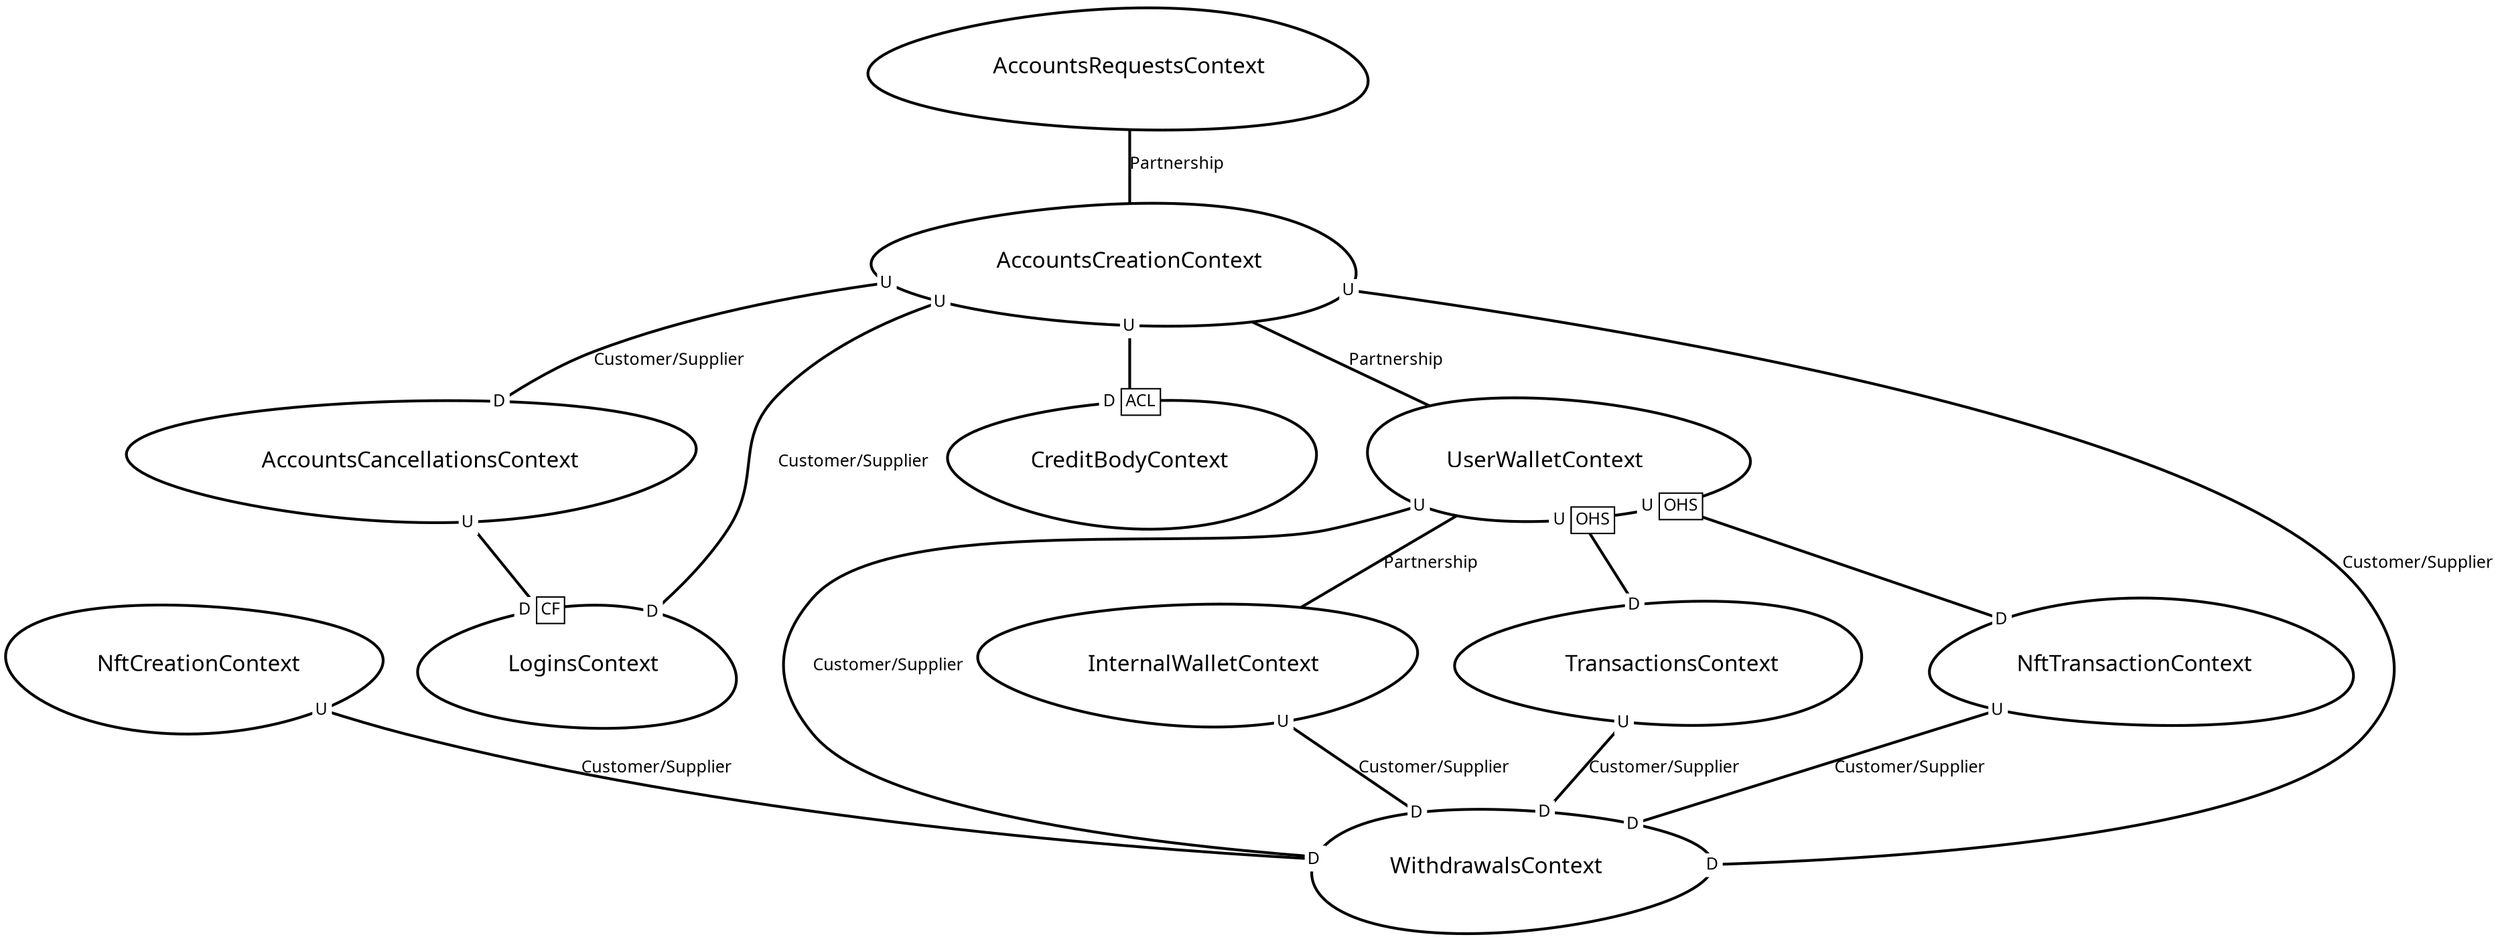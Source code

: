 digraph "ContextMapGraph" {
graph ["imagepath"="/tmp/GraphvizJava"]
"AccountsCancellationsContext" ["margin"="0.3","orientation"="191","shape"="egg","fontsize"="16","style"="bold","label"="AccountsCancellationsContext\n","fontname"="sans-serif"]
"LoginsContext" ["margin"="0.3","orientation"="345","shape"="egg","fontsize"="16","style"="bold","label"="LoginsContext\n","fontname"="sans-serif"]
"AccountsCreationContext" ["margin"="0.3","orientation"="335","shape"="egg","fontsize"="16","style"="bold","label"="AccountsCreationContext\n","fontname"="sans-serif"]
"CreditBodyContext" ["margin"="0.3","orientation"="76","shape"="egg","fontsize"="16","style"="bold","label"="CreditBodyContext\n","fontname"="sans-serif"]
"UserWalletContext" ["margin"="0.3","orientation"="153","shape"="egg","fontsize"="16","style"="bold","label"="UserWalletContext\n","fontname"="sans-serif"]
"WithdrawalsContext" ["margin"="0.3","orientation"="35","shape"="egg","fontsize"="16","style"="bold","label"="WithdrawalsContext\n","fontname"="sans-serif"]
"InternalWalletContext" ["margin"="0.3","orientation"="189","shape"="egg","fontsize"="16","style"="bold","label"="InternalWalletContext\n","fontname"="sans-serif"]
"TransactionsContext" ["margin"="0.3","orientation"="208","shape"="egg","fontsize"="16","style"="bold","label"="TransactionsContext\n","fontname"="sans-serif"]
"NftTransactionContext" ["margin"="0.3","orientation"="114","shape"="egg","fontsize"="16","style"="bold","label"="NftTransactionContext\n","fontname"="sans-serif"]
"AccountsRequestsContext" ["margin"="0.3","orientation"="344","shape"="egg","fontsize"="16","style"="bold","label"="AccountsRequestsContext\n","fontname"="sans-serif"]
"NftCreationContext" ["margin"="0.3","orientation"="290","shape"="egg","fontsize"="16","style"="bold","label"="NftCreationContext\n","fontname"="sans-serif"]
"AccountsCancellationsContext" -> "LoginsContext" ["headlabel"=<<table cellspacing="0" cellborder="1" border="0">
<tr><td bgcolor="white" sides="r">D</td><td sides="trbl" bgcolor="white"><font>CF</font></td></tr>
</table>>,"labeldistance"="0","fontsize"="12","taillabel"=<<table cellspacing="0" cellborder="0" border="0">
<tr><td bgcolor="white">U</td></tr>
</table>>,"style"="bold","label"="                                        ","dir"="none","fontname"="sans-serif"]
"AccountsCreationContext" -> "CreditBodyContext" ["headlabel"=<<table cellspacing="0" cellborder="1" border="0">
<tr><td bgcolor="white" sides="r">D</td><td sides="trbl" bgcolor="white"><font>ACL</font></td></tr>
</table>>,"labeldistance"="0","fontsize"="12","taillabel"=<<table cellspacing="0" cellborder="0" border="0">
<tr><td bgcolor="white">U</td></tr>
</table>>,"style"="bold","label"="                                        ","dir"="none","fontname"="sans-serif"]
"AccountsCreationContext" -> "UserWalletContext" ["fontsize"="12","style"="bold","label"="Partnership","dir"="none","fontname"="sans-serif"]
"AccountsCreationContext" -> "LoginsContext" ["headlabel"=<<table cellspacing="0" cellborder="0" border="0">
<tr><td bgcolor="white">D</td></tr>
</table>>,"labeldistance"="0","fontsize"="12","taillabel"=<<table cellspacing="0" cellborder="0" border="0">
<tr><td bgcolor="white">U</td></tr>
</table>>,"style"="bold","label"="Customer/Supplier","dir"="none","fontname"="sans-serif"]
"AccountsCreationContext" -> "WithdrawalsContext" ["headlabel"=<<table cellspacing="0" cellborder="0" border="0">
<tr><td bgcolor="white">D</td></tr>
</table>>,"labeldistance"="0","fontsize"="12","taillabel"=<<table cellspacing="0" cellborder="0" border="0">
<tr><td bgcolor="white">U</td></tr>
</table>>,"style"="bold","label"="Customer/Supplier","dir"="none","fontname"="sans-serif"]
"AccountsCreationContext" -> "AccountsCancellationsContext" ["headlabel"=<<table cellspacing="0" cellborder="0" border="0">
<tr><td bgcolor="white">D</td></tr>
</table>>,"labeldistance"="0","fontsize"="12","taillabel"=<<table cellspacing="0" cellborder="0" border="0">
<tr><td bgcolor="white">U</td></tr>
</table>>,"style"="bold","label"="Customer/Supplier","dir"="none","fontname"="sans-serif"]
"UserWalletContext" -> "WithdrawalsContext" ["headlabel"=<<table cellspacing="0" cellborder="0" border="0">
<tr><td bgcolor="white">D</td></tr>
</table>>,"labeldistance"="0","fontsize"="12","taillabel"=<<table cellspacing="0" cellborder="0" border="0">
<tr><td bgcolor="white">U</td></tr>
</table>>,"style"="bold","label"="Customer/Supplier","dir"="none","fontname"="sans-serif"]
"UserWalletContext" -> "InternalWalletContext" ["fontsize"="12","style"="bold","label"="Partnership","dir"="none","fontname"="sans-serif"]
"UserWalletContext" -> "TransactionsContext" ["headlabel"=<<table cellspacing="0" cellborder="0" border="0">
<tr><td bgcolor="white">D</td></tr>
</table>>,"labeldistance"="0","fontsize"="12","taillabel"=<<table cellspacing="0" cellborder="1" border="0">
<tr><td bgcolor="white" sides="r">U</td><td sides="trbl" bgcolor="white"><font>OHS</font></td></tr>
</table>>,"style"="bold","label"="                                        ","dir"="none","fontname"="sans-serif"]
"UserWalletContext" -> "NftTransactionContext" ["headlabel"=<<table cellspacing="0" cellborder="0" border="0">
<tr><td bgcolor="white">D</td></tr>
</table>>,"labeldistance"="0","fontsize"="12","taillabel"=<<table cellspacing="0" cellborder="1" border="0">
<tr><td bgcolor="white" sides="r">U</td><td sides="trbl" bgcolor="white"><font>OHS</font></td></tr>
</table>>,"style"="bold","label"="                                        ","dir"="none","fontname"="sans-serif"]
"InternalWalletContext" -> "WithdrawalsContext" ["headlabel"=<<table cellspacing="0" cellborder="0" border="0">
<tr><td bgcolor="white">D</td></tr>
</table>>,"labeldistance"="0","fontsize"="12","taillabel"=<<table cellspacing="0" cellborder="0" border="0">
<tr><td bgcolor="white">U</td></tr>
</table>>,"style"="bold","label"="Customer/Supplier","dir"="none","fontname"="sans-serif"]
"TransactionsContext" -> "WithdrawalsContext" ["headlabel"=<<table cellspacing="0" cellborder="0" border="0">
<tr><td bgcolor="white">D</td></tr>
</table>>,"labeldistance"="0","fontsize"="12","taillabel"=<<table cellspacing="0" cellborder="0" border="0">
<tr><td bgcolor="white">U</td></tr>
</table>>,"style"="bold","label"="Customer/Supplier","dir"="none","fontname"="sans-serif"]
"NftTransactionContext" -> "WithdrawalsContext" ["headlabel"=<<table cellspacing="0" cellborder="0" border="0">
<tr><td bgcolor="white">D</td></tr>
</table>>,"labeldistance"="0","fontsize"="12","taillabel"=<<table cellspacing="0" cellborder="0" border="0">
<tr><td bgcolor="white">U</td></tr>
</table>>,"style"="bold","label"="Customer/Supplier","dir"="none","fontname"="sans-serif"]
"AccountsRequestsContext" -> "AccountsCreationContext" ["fontsize"="12","style"="bold","label"="Partnership","dir"="none","fontname"="sans-serif"]
"NftCreationContext" -> "WithdrawalsContext" ["headlabel"=<<table cellspacing="0" cellborder="0" border="0">
<tr><td bgcolor="white">D</td></tr>
</table>>,"labeldistance"="0","fontsize"="12","taillabel"=<<table cellspacing="0" cellborder="0" border="0">
<tr><td bgcolor="white">U</td></tr>
</table>>,"style"="bold","label"="Customer/Supplier","dir"="none","fontname"="sans-serif"]
}